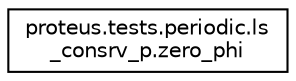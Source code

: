 digraph "Graphical Class Hierarchy"
{
 // LATEX_PDF_SIZE
  edge [fontname="Helvetica",fontsize="10",labelfontname="Helvetica",labelfontsize="10"];
  node [fontname="Helvetica",fontsize="10",shape=record];
  rankdir="LR";
  Node0 [label="proteus.tests.periodic.ls\l_consrv_p.zero_phi",height=0.2,width=0.4,color="black", fillcolor="white", style="filled",URL="$d8/de4/classproteus_1_1tests_1_1periodic_1_1ls__consrv__p_1_1zero__phi.html",tooltip=" "];
}
